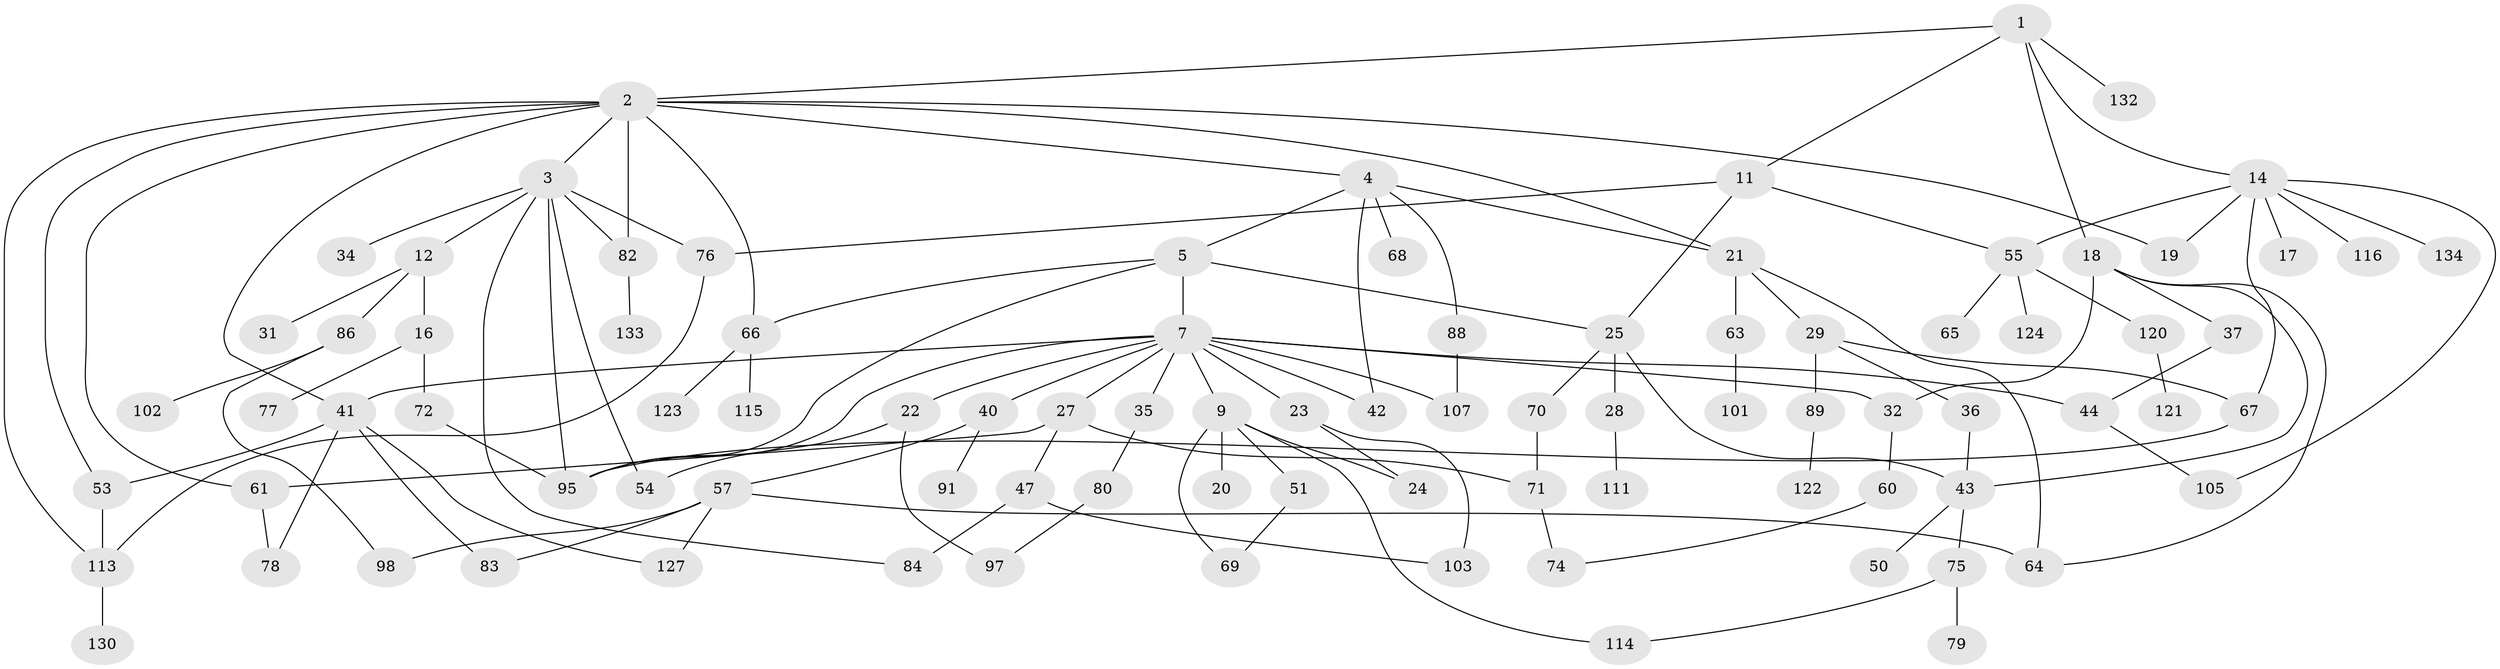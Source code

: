 // Generated by graph-tools (version 1.1) at 2025/51/02/27/25 19:51:38]
// undirected, 90 vertices, 128 edges
graph export_dot {
graph [start="1"]
  node [color=gray90,style=filled];
  1 [super="+6"];
  2 [super="+10"];
  3 [super="+13"];
  4 [super="+15"];
  5;
  7 [super="+8"];
  9 [super="+58"];
  11 [super="+96"];
  12 [super="+81"];
  14 [super="+33"];
  16 [super="+48"];
  17;
  18 [super="+26"];
  19;
  20;
  21 [super="+38"];
  22 [super="+30"];
  23 [super="+46"];
  24 [super="+104"];
  25 [super="+49"];
  27 [super="+73"];
  28 [super="+110"];
  29 [super="+62"];
  31;
  32;
  34 [super="+39"];
  35;
  36;
  37 [super="+59"];
  40;
  41 [super="+99"];
  42;
  43 [super="+45"];
  44 [super="+100"];
  47 [super="+131"];
  50;
  51 [super="+52"];
  53 [super="+135"];
  54 [super="+106"];
  55 [super="+56"];
  57 [super="+137"];
  60;
  61 [super="+118"];
  63;
  64 [super="+94"];
  65;
  66;
  67 [super="+125"];
  68;
  69 [super="+109"];
  70 [super="+85"];
  71 [super="+90"];
  72;
  74;
  75;
  76;
  77;
  78 [super="+93"];
  79;
  80;
  82;
  83 [super="+92"];
  84;
  86 [super="+87"];
  88;
  89 [super="+112"];
  91 [super="+117"];
  95;
  97 [super="+129"];
  98;
  101 [super="+119"];
  102;
  103 [super="+108"];
  105 [super="+128"];
  107;
  111;
  113 [super="+126"];
  114 [super="+136"];
  115;
  116;
  120;
  121;
  122;
  123;
  124;
  127;
  130;
  132;
  133;
  134;
  1 -- 2;
  1 -- 11;
  1 -- 132;
  1 -- 18;
  1 -- 14;
  2 -- 3;
  2 -- 4;
  2 -- 82;
  2 -- 66;
  2 -- 19;
  2 -- 41;
  2 -- 113;
  2 -- 53;
  2 -- 21;
  2 -- 61;
  3 -- 12;
  3 -- 34;
  3 -- 95;
  3 -- 76;
  3 -- 82;
  3 -- 84;
  3 -- 54;
  4 -- 5;
  4 -- 68;
  4 -- 88;
  4 -- 42;
  4 -- 21;
  5 -- 7;
  5 -- 25;
  5 -- 66;
  5 -- 95;
  7 -- 9;
  7 -- 23;
  7 -- 27;
  7 -- 40;
  7 -- 41;
  7 -- 32;
  7 -- 35;
  7 -- 42;
  7 -- 107;
  7 -- 44;
  7 -- 22;
  7 -- 95;
  9 -- 20;
  9 -- 24;
  9 -- 51;
  9 -- 69;
  9 -- 114;
  11 -- 76;
  11 -- 55;
  11 -- 25;
  12 -- 16;
  12 -- 31;
  12 -- 86;
  14 -- 17;
  14 -- 19;
  14 -- 55;
  14 -- 105;
  14 -- 116;
  14 -- 134;
  14 -- 67;
  16 -- 77;
  16 -- 72;
  18 -- 32;
  18 -- 37;
  18 -- 64;
  18 -- 43;
  21 -- 29;
  21 -- 63;
  21 -- 64;
  22 -- 54;
  22 -- 97;
  23 -- 103;
  23 -- 24;
  25 -- 28 [weight=2];
  25 -- 43;
  25 -- 70;
  27 -- 47;
  27 -- 71;
  27 -- 61;
  28 -- 111;
  29 -- 36;
  29 -- 89 [weight=2];
  29 -- 67;
  32 -- 60;
  35 -- 80;
  36 -- 43;
  37 -- 44;
  40 -- 57;
  40 -- 91;
  41 -- 78;
  41 -- 127;
  41 -- 83;
  41 -- 53;
  43 -- 50;
  43 -- 75;
  44 -- 105;
  47 -- 103;
  47 -- 84;
  51 -- 69;
  53 -- 113;
  55 -- 120;
  55 -- 65;
  55 -- 124;
  57 -- 83;
  57 -- 127;
  57 -- 98;
  57 -- 64;
  60 -- 74;
  61 -- 78;
  63 -- 101;
  66 -- 115;
  66 -- 123;
  67 -- 95;
  70 -- 71;
  71 -- 74;
  72 -- 95;
  75 -- 79;
  75 -- 114;
  76 -- 113;
  80 -- 97;
  82 -- 133;
  86 -- 98;
  86 -- 102;
  88 -- 107;
  89 -- 122;
  113 -- 130;
  120 -- 121;
}
